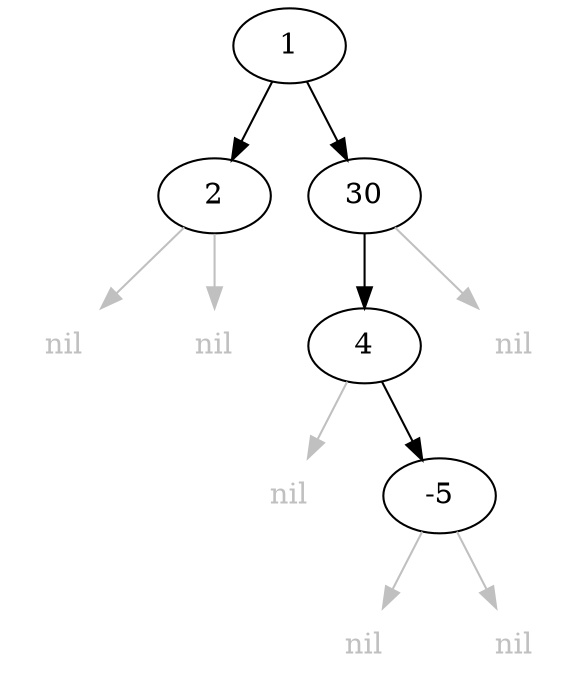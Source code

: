 digraph G {
    No2 [label=2];
    No1 [label=1];
    No4 [color=grey,fontcolor=grey,label=nil,shape=none];
    No3 [label=30];
    No6 [label=4];
    No11 [color=grey,fontcolor=grey,label=nil,shape=none];
    No5 [color=grey,fontcolor=grey,label=nil,shape=none];
    No10 [color=grey,fontcolor=grey,label=nil,shape=none];
    No8 [color=grey,fontcolor=grey,label=nil,shape=none];
    No7 [color=grey,fontcolor=grey,label=nil,shape=none];
    No9 [label=-5];
    No9->No11 [color=grey,fontcolor=grey];
    No2->No5 [color=grey,fontcolor=grey];
    No3->No6 [];
    No6->No9 [];
    No3->No7 [color=grey,fontcolor=grey];
    No9->No10 [color=grey,fontcolor=grey];
    No1->No2 [];
    No1->No3 [];
    No2->No4 [color=grey,fontcolor=grey];
    No6->No8 [color=grey,fontcolor=grey];
}

